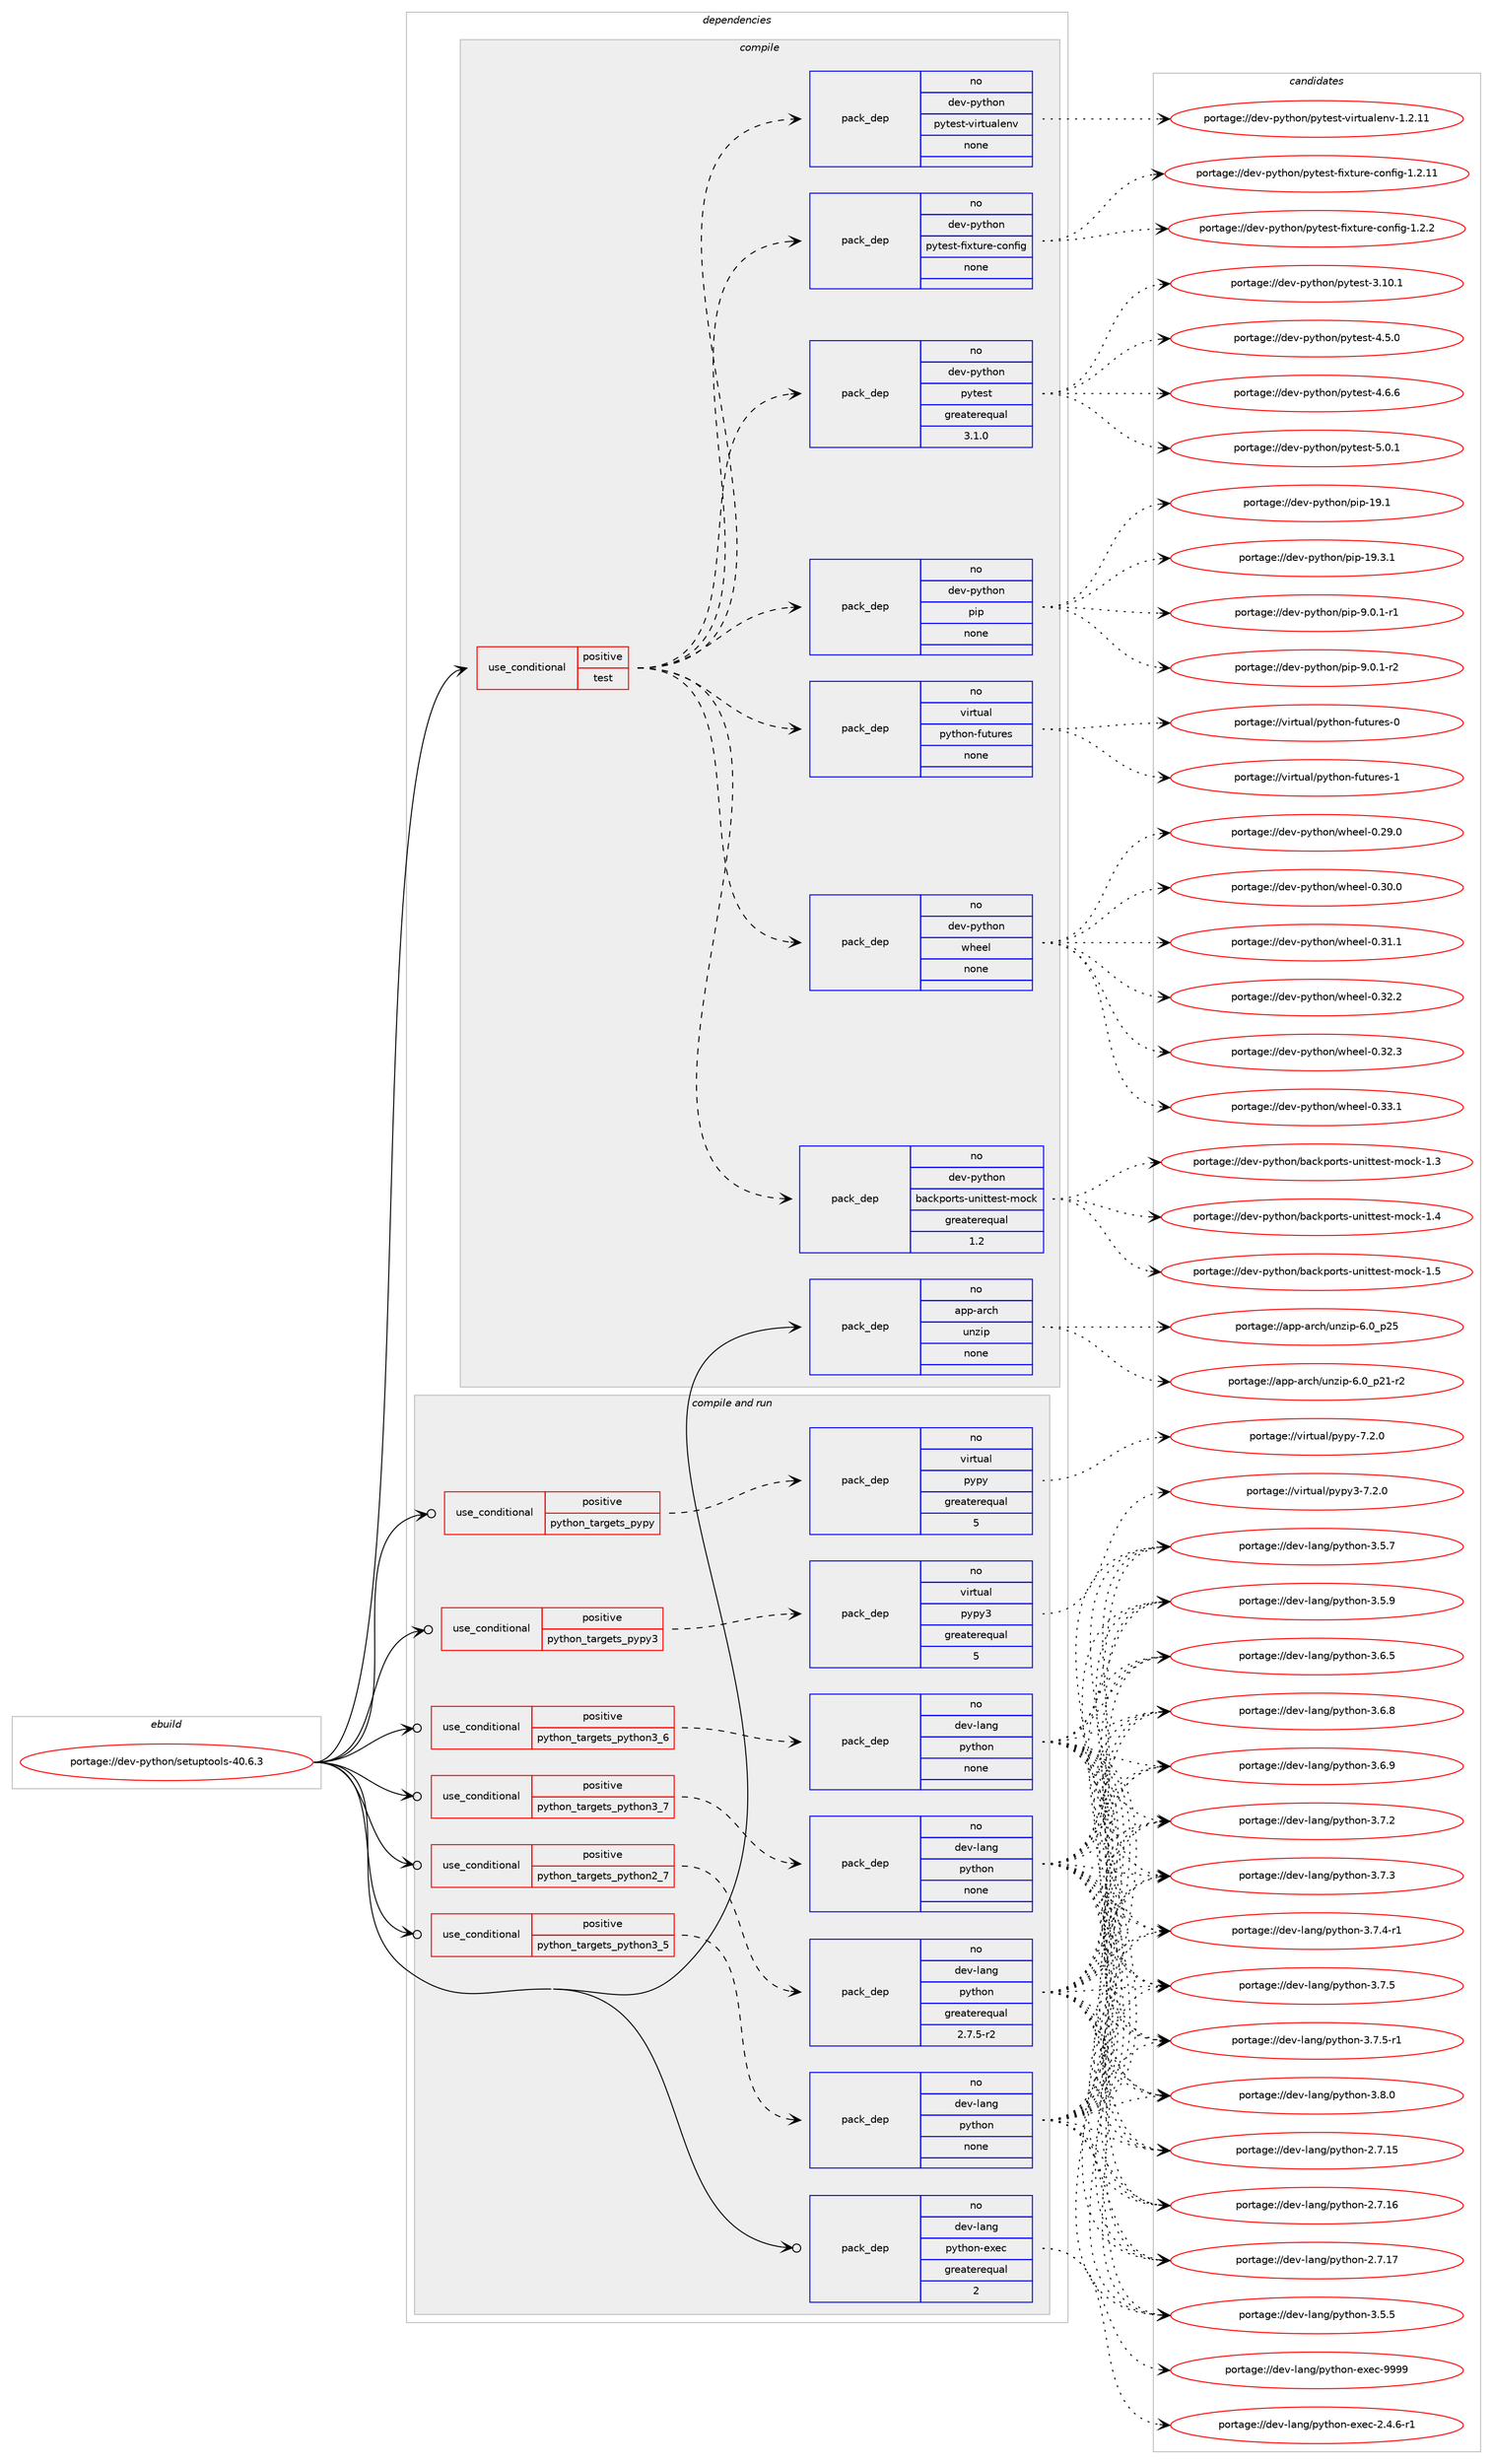 digraph prolog {

# *************
# Graph options
# *************

newrank=true;
concentrate=true;
compound=true;
graph [rankdir=LR,fontname=Helvetica,fontsize=10,ranksep=1.5];#, ranksep=2.5, nodesep=0.2];
edge  [arrowhead=vee];
node  [fontname=Helvetica,fontsize=10];

# **********
# The ebuild
# **********

subgraph cluster_leftcol {
color=gray;
rank=same;
label=<<i>ebuild</i>>;
id [label="portage://dev-python/setuptools-40.6.3", color=red, width=4, href="../dev-python/setuptools-40.6.3.svg"];
}

# ****************
# The dependencies
# ****************

subgraph cluster_midcol {
color=gray;
label=<<i>dependencies</i>>;
subgraph cluster_compile {
fillcolor="#eeeeee";
style=filled;
label=<<i>compile</i>>;
subgraph cond38647 {
dependency172259 [label=<<TABLE BORDER="0" CELLBORDER="1" CELLSPACING="0" CELLPADDING="4"><TR><TD ROWSPAN="3" CELLPADDING="10">use_conditional</TD></TR><TR><TD>positive</TD></TR><TR><TD>test</TD></TR></TABLE>>, shape=none, color=red];
subgraph pack130199 {
dependency172260 [label=<<TABLE BORDER="0" CELLBORDER="1" CELLSPACING="0" CELLPADDING="4" WIDTH="220"><TR><TD ROWSPAN="6" CELLPADDING="30">pack_dep</TD></TR><TR><TD WIDTH="110">no</TD></TR><TR><TD>dev-python</TD></TR><TR><TD>pip</TD></TR><TR><TD>none</TD></TR><TR><TD></TD></TR></TABLE>>, shape=none, color=blue];
}
dependency172259:e -> dependency172260:w [weight=20,style="dashed",arrowhead="vee"];
subgraph pack130200 {
dependency172261 [label=<<TABLE BORDER="0" CELLBORDER="1" CELLSPACING="0" CELLPADDING="4" WIDTH="220"><TR><TD ROWSPAN="6" CELLPADDING="30">pack_dep</TD></TR><TR><TD WIDTH="110">no</TD></TR><TR><TD>dev-python</TD></TR><TR><TD>pytest</TD></TR><TR><TD>greaterequal</TD></TR><TR><TD>3.1.0</TD></TR></TABLE>>, shape=none, color=blue];
}
dependency172259:e -> dependency172261:w [weight=20,style="dashed",arrowhead="vee"];
subgraph pack130201 {
dependency172262 [label=<<TABLE BORDER="0" CELLBORDER="1" CELLSPACING="0" CELLPADDING="4" WIDTH="220"><TR><TD ROWSPAN="6" CELLPADDING="30">pack_dep</TD></TR><TR><TD WIDTH="110">no</TD></TR><TR><TD>dev-python</TD></TR><TR><TD>pytest-fixture-config</TD></TR><TR><TD>none</TD></TR><TR><TD></TD></TR></TABLE>>, shape=none, color=blue];
}
dependency172259:e -> dependency172262:w [weight=20,style="dashed",arrowhead="vee"];
subgraph pack130202 {
dependency172263 [label=<<TABLE BORDER="0" CELLBORDER="1" CELLSPACING="0" CELLPADDING="4" WIDTH="220"><TR><TD ROWSPAN="6" CELLPADDING="30">pack_dep</TD></TR><TR><TD WIDTH="110">no</TD></TR><TR><TD>dev-python</TD></TR><TR><TD>pytest-virtualenv</TD></TR><TR><TD>none</TD></TR><TR><TD></TD></TR></TABLE>>, shape=none, color=blue];
}
dependency172259:e -> dependency172263:w [weight=20,style="dashed",arrowhead="vee"];
subgraph pack130203 {
dependency172264 [label=<<TABLE BORDER="0" CELLBORDER="1" CELLSPACING="0" CELLPADDING="4" WIDTH="220"><TR><TD ROWSPAN="6" CELLPADDING="30">pack_dep</TD></TR><TR><TD WIDTH="110">no</TD></TR><TR><TD>dev-python</TD></TR><TR><TD>backports-unittest-mock</TD></TR><TR><TD>greaterequal</TD></TR><TR><TD>1.2</TD></TR></TABLE>>, shape=none, color=blue];
}
dependency172259:e -> dependency172264:w [weight=20,style="dashed",arrowhead="vee"];
subgraph pack130204 {
dependency172265 [label=<<TABLE BORDER="0" CELLBORDER="1" CELLSPACING="0" CELLPADDING="4" WIDTH="220"><TR><TD ROWSPAN="6" CELLPADDING="30">pack_dep</TD></TR><TR><TD WIDTH="110">no</TD></TR><TR><TD>dev-python</TD></TR><TR><TD>wheel</TD></TR><TR><TD>none</TD></TR><TR><TD></TD></TR></TABLE>>, shape=none, color=blue];
}
dependency172259:e -> dependency172265:w [weight=20,style="dashed",arrowhead="vee"];
subgraph pack130205 {
dependency172266 [label=<<TABLE BORDER="0" CELLBORDER="1" CELLSPACING="0" CELLPADDING="4" WIDTH="220"><TR><TD ROWSPAN="6" CELLPADDING="30">pack_dep</TD></TR><TR><TD WIDTH="110">no</TD></TR><TR><TD>virtual</TD></TR><TR><TD>python-futures</TD></TR><TR><TD>none</TD></TR><TR><TD></TD></TR></TABLE>>, shape=none, color=blue];
}
dependency172259:e -> dependency172266:w [weight=20,style="dashed",arrowhead="vee"];
}
id:e -> dependency172259:w [weight=20,style="solid",arrowhead="vee"];
subgraph pack130206 {
dependency172267 [label=<<TABLE BORDER="0" CELLBORDER="1" CELLSPACING="0" CELLPADDING="4" WIDTH="220"><TR><TD ROWSPAN="6" CELLPADDING="30">pack_dep</TD></TR><TR><TD WIDTH="110">no</TD></TR><TR><TD>app-arch</TD></TR><TR><TD>unzip</TD></TR><TR><TD>none</TD></TR><TR><TD></TD></TR></TABLE>>, shape=none, color=blue];
}
id:e -> dependency172267:w [weight=20,style="solid",arrowhead="vee"];
}
subgraph cluster_compileandrun {
fillcolor="#eeeeee";
style=filled;
label=<<i>compile and run</i>>;
subgraph cond38648 {
dependency172268 [label=<<TABLE BORDER="0" CELLBORDER="1" CELLSPACING="0" CELLPADDING="4"><TR><TD ROWSPAN="3" CELLPADDING="10">use_conditional</TD></TR><TR><TD>positive</TD></TR><TR><TD>python_targets_pypy</TD></TR></TABLE>>, shape=none, color=red];
subgraph pack130207 {
dependency172269 [label=<<TABLE BORDER="0" CELLBORDER="1" CELLSPACING="0" CELLPADDING="4" WIDTH="220"><TR><TD ROWSPAN="6" CELLPADDING="30">pack_dep</TD></TR><TR><TD WIDTH="110">no</TD></TR><TR><TD>virtual</TD></TR><TR><TD>pypy</TD></TR><TR><TD>greaterequal</TD></TR><TR><TD>5</TD></TR></TABLE>>, shape=none, color=blue];
}
dependency172268:e -> dependency172269:w [weight=20,style="dashed",arrowhead="vee"];
}
id:e -> dependency172268:w [weight=20,style="solid",arrowhead="odotvee"];
subgraph cond38649 {
dependency172270 [label=<<TABLE BORDER="0" CELLBORDER="1" CELLSPACING="0" CELLPADDING="4"><TR><TD ROWSPAN="3" CELLPADDING="10">use_conditional</TD></TR><TR><TD>positive</TD></TR><TR><TD>python_targets_pypy3</TD></TR></TABLE>>, shape=none, color=red];
subgraph pack130208 {
dependency172271 [label=<<TABLE BORDER="0" CELLBORDER="1" CELLSPACING="0" CELLPADDING="4" WIDTH="220"><TR><TD ROWSPAN="6" CELLPADDING="30">pack_dep</TD></TR><TR><TD WIDTH="110">no</TD></TR><TR><TD>virtual</TD></TR><TR><TD>pypy3</TD></TR><TR><TD>greaterequal</TD></TR><TR><TD>5</TD></TR></TABLE>>, shape=none, color=blue];
}
dependency172270:e -> dependency172271:w [weight=20,style="dashed",arrowhead="vee"];
}
id:e -> dependency172270:w [weight=20,style="solid",arrowhead="odotvee"];
subgraph cond38650 {
dependency172272 [label=<<TABLE BORDER="0" CELLBORDER="1" CELLSPACING="0" CELLPADDING="4"><TR><TD ROWSPAN="3" CELLPADDING="10">use_conditional</TD></TR><TR><TD>positive</TD></TR><TR><TD>python_targets_python2_7</TD></TR></TABLE>>, shape=none, color=red];
subgraph pack130209 {
dependency172273 [label=<<TABLE BORDER="0" CELLBORDER="1" CELLSPACING="0" CELLPADDING="4" WIDTH="220"><TR><TD ROWSPAN="6" CELLPADDING="30">pack_dep</TD></TR><TR><TD WIDTH="110">no</TD></TR><TR><TD>dev-lang</TD></TR><TR><TD>python</TD></TR><TR><TD>greaterequal</TD></TR><TR><TD>2.7.5-r2</TD></TR></TABLE>>, shape=none, color=blue];
}
dependency172272:e -> dependency172273:w [weight=20,style="dashed",arrowhead="vee"];
}
id:e -> dependency172272:w [weight=20,style="solid",arrowhead="odotvee"];
subgraph cond38651 {
dependency172274 [label=<<TABLE BORDER="0" CELLBORDER="1" CELLSPACING="0" CELLPADDING="4"><TR><TD ROWSPAN="3" CELLPADDING="10">use_conditional</TD></TR><TR><TD>positive</TD></TR><TR><TD>python_targets_python3_5</TD></TR></TABLE>>, shape=none, color=red];
subgraph pack130210 {
dependency172275 [label=<<TABLE BORDER="0" CELLBORDER="1" CELLSPACING="0" CELLPADDING="4" WIDTH="220"><TR><TD ROWSPAN="6" CELLPADDING="30">pack_dep</TD></TR><TR><TD WIDTH="110">no</TD></TR><TR><TD>dev-lang</TD></TR><TR><TD>python</TD></TR><TR><TD>none</TD></TR><TR><TD></TD></TR></TABLE>>, shape=none, color=blue];
}
dependency172274:e -> dependency172275:w [weight=20,style="dashed",arrowhead="vee"];
}
id:e -> dependency172274:w [weight=20,style="solid",arrowhead="odotvee"];
subgraph cond38652 {
dependency172276 [label=<<TABLE BORDER="0" CELLBORDER="1" CELLSPACING="0" CELLPADDING="4"><TR><TD ROWSPAN="3" CELLPADDING="10">use_conditional</TD></TR><TR><TD>positive</TD></TR><TR><TD>python_targets_python3_6</TD></TR></TABLE>>, shape=none, color=red];
subgraph pack130211 {
dependency172277 [label=<<TABLE BORDER="0" CELLBORDER="1" CELLSPACING="0" CELLPADDING="4" WIDTH="220"><TR><TD ROWSPAN="6" CELLPADDING="30">pack_dep</TD></TR><TR><TD WIDTH="110">no</TD></TR><TR><TD>dev-lang</TD></TR><TR><TD>python</TD></TR><TR><TD>none</TD></TR><TR><TD></TD></TR></TABLE>>, shape=none, color=blue];
}
dependency172276:e -> dependency172277:w [weight=20,style="dashed",arrowhead="vee"];
}
id:e -> dependency172276:w [weight=20,style="solid",arrowhead="odotvee"];
subgraph cond38653 {
dependency172278 [label=<<TABLE BORDER="0" CELLBORDER="1" CELLSPACING="0" CELLPADDING="4"><TR><TD ROWSPAN="3" CELLPADDING="10">use_conditional</TD></TR><TR><TD>positive</TD></TR><TR><TD>python_targets_python3_7</TD></TR></TABLE>>, shape=none, color=red];
subgraph pack130212 {
dependency172279 [label=<<TABLE BORDER="0" CELLBORDER="1" CELLSPACING="0" CELLPADDING="4" WIDTH="220"><TR><TD ROWSPAN="6" CELLPADDING="30">pack_dep</TD></TR><TR><TD WIDTH="110">no</TD></TR><TR><TD>dev-lang</TD></TR><TR><TD>python</TD></TR><TR><TD>none</TD></TR><TR><TD></TD></TR></TABLE>>, shape=none, color=blue];
}
dependency172278:e -> dependency172279:w [weight=20,style="dashed",arrowhead="vee"];
}
id:e -> dependency172278:w [weight=20,style="solid",arrowhead="odotvee"];
subgraph pack130213 {
dependency172280 [label=<<TABLE BORDER="0" CELLBORDER="1" CELLSPACING="0" CELLPADDING="4" WIDTH="220"><TR><TD ROWSPAN="6" CELLPADDING="30">pack_dep</TD></TR><TR><TD WIDTH="110">no</TD></TR><TR><TD>dev-lang</TD></TR><TR><TD>python-exec</TD></TR><TR><TD>greaterequal</TD></TR><TR><TD>2</TD></TR></TABLE>>, shape=none, color=blue];
}
id:e -> dependency172280:w [weight=20,style="solid",arrowhead="odotvee"];
}
subgraph cluster_run {
fillcolor="#eeeeee";
style=filled;
label=<<i>run</i>>;
}
}

# **************
# The candidates
# **************

subgraph cluster_choices {
rank=same;
color=gray;
label=<<i>candidates</i>>;

subgraph choice130199 {
color=black;
nodesep=1;
choiceportage10010111845112121116104111110471121051124549574649 [label="portage://dev-python/pip-19.1", color=red, width=4,href="../dev-python/pip-19.1.svg"];
choiceportage100101118451121211161041111104711210511245495746514649 [label="portage://dev-python/pip-19.3.1", color=red, width=4,href="../dev-python/pip-19.3.1.svg"];
choiceportage10010111845112121116104111110471121051124557464846494511449 [label="portage://dev-python/pip-9.0.1-r1", color=red, width=4,href="../dev-python/pip-9.0.1-r1.svg"];
choiceportage10010111845112121116104111110471121051124557464846494511450 [label="portage://dev-python/pip-9.0.1-r2", color=red, width=4,href="../dev-python/pip-9.0.1-r2.svg"];
dependency172260:e -> choiceportage10010111845112121116104111110471121051124549574649:w [style=dotted,weight="100"];
dependency172260:e -> choiceportage100101118451121211161041111104711210511245495746514649:w [style=dotted,weight="100"];
dependency172260:e -> choiceportage10010111845112121116104111110471121051124557464846494511449:w [style=dotted,weight="100"];
dependency172260:e -> choiceportage10010111845112121116104111110471121051124557464846494511450:w [style=dotted,weight="100"];
}
subgraph choice130200 {
color=black;
nodesep=1;
choiceportage100101118451121211161041111104711212111610111511645514649484649 [label="portage://dev-python/pytest-3.10.1", color=red, width=4,href="../dev-python/pytest-3.10.1.svg"];
choiceportage1001011184511212111610411111047112121116101115116455246534648 [label="portage://dev-python/pytest-4.5.0", color=red, width=4,href="../dev-python/pytest-4.5.0.svg"];
choiceportage1001011184511212111610411111047112121116101115116455246544654 [label="portage://dev-python/pytest-4.6.6", color=red, width=4,href="../dev-python/pytest-4.6.6.svg"];
choiceportage1001011184511212111610411111047112121116101115116455346484649 [label="portage://dev-python/pytest-5.0.1", color=red, width=4,href="../dev-python/pytest-5.0.1.svg"];
dependency172261:e -> choiceportage100101118451121211161041111104711212111610111511645514649484649:w [style=dotted,weight="100"];
dependency172261:e -> choiceportage1001011184511212111610411111047112121116101115116455246534648:w [style=dotted,weight="100"];
dependency172261:e -> choiceportage1001011184511212111610411111047112121116101115116455246544654:w [style=dotted,weight="100"];
dependency172261:e -> choiceportage1001011184511212111610411111047112121116101115116455346484649:w [style=dotted,weight="100"];
}
subgraph choice130201 {
color=black;
nodesep=1;
choiceportage100101118451121211161041111104711212111610111511645102105120116117114101459911111010210510345494650464949 [label="portage://dev-python/pytest-fixture-config-1.2.11", color=red, width=4,href="../dev-python/pytest-fixture-config-1.2.11.svg"];
choiceportage1001011184511212111610411111047112121116101115116451021051201161171141014599111110102105103454946504650 [label="portage://dev-python/pytest-fixture-config-1.2.2", color=red, width=4,href="../dev-python/pytest-fixture-config-1.2.2.svg"];
dependency172262:e -> choiceportage100101118451121211161041111104711212111610111511645102105120116117114101459911111010210510345494650464949:w [style=dotted,weight="100"];
dependency172262:e -> choiceportage1001011184511212111610411111047112121116101115116451021051201161171141014599111110102105103454946504650:w [style=dotted,weight="100"];
}
subgraph choice130202 {
color=black;
nodesep=1;
choiceportage1001011184511212111610411111047112121116101115116451181051141161179710810111011845494650464949 [label="portage://dev-python/pytest-virtualenv-1.2.11", color=red, width=4,href="../dev-python/pytest-virtualenv-1.2.11.svg"];
dependency172263:e -> choiceportage1001011184511212111610411111047112121116101115116451181051141161179710810111011845494650464949:w [style=dotted,weight="100"];
}
subgraph choice130203 {
color=black;
nodesep=1;
choiceportage100101118451121211161041111104798979910711211111411611545117110105116116101115116451091119910745494651 [label="portage://dev-python/backports-unittest-mock-1.3", color=red, width=4,href="../dev-python/backports-unittest-mock-1.3.svg"];
choiceportage100101118451121211161041111104798979910711211111411611545117110105116116101115116451091119910745494652 [label="portage://dev-python/backports-unittest-mock-1.4", color=red, width=4,href="../dev-python/backports-unittest-mock-1.4.svg"];
choiceportage100101118451121211161041111104798979910711211111411611545117110105116116101115116451091119910745494653 [label="portage://dev-python/backports-unittest-mock-1.5", color=red, width=4,href="../dev-python/backports-unittest-mock-1.5.svg"];
dependency172264:e -> choiceportage100101118451121211161041111104798979910711211111411611545117110105116116101115116451091119910745494651:w [style=dotted,weight="100"];
dependency172264:e -> choiceportage100101118451121211161041111104798979910711211111411611545117110105116116101115116451091119910745494652:w [style=dotted,weight="100"];
dependency172264:e -> choiceportage100101118451121211161041111104798979910711211111411611545117110105116116101115116451091119910745494653:w [style=dotted,weight="100"];
}
subgraph choice130204 {
color=black;
nodesep=1;
choiceportage100101118451121211161041111104711910410110110845484650574648 [label="portage://dev-python/wheel-0.29.0", color=red, width=4,href="../dev-python/wheel-0.29.0.svg"];
choiceportage100101118451121211161041111104711910410110110845484651484648 [label="portage://dev-python/wheel-0.30.0", color=red, width=4,href="../dev-python/wheel-0.30.0.svg"];
choiceportage100101118451121211161041111104711910410110110845484651494649 [label="portage://dev-python/wheel-0.31.1", color=red, width=4,href="../dev-python/wheel-0.31.1.svg"];
choiceportage100101118451121211161041111104711910410110110845484651504650 [label="portage://dev-python/wheel-0.32.2", color=red, width=4,href="../dev-python/wheel-0.32.2.svg"];
choiceportage100101118451121211161041111104711910410110110845484651504651 [label="portage://dev-python/wheel-0.32.3", color=red, width=4,href="../dev-python/wheel-0.32.3.svg"];
choiceportage100101118451121211161041111104711910410110110845484651514649 [label="portage://dev-python/wheel-0.33.1", color=red, width=4,href="../dev-python/wheel-0.33.1.svg"];
dependency172265:e -> choiceportage100101118451121211161041111104711910410110110845484650574648:w [style=dotted,weight="100"];
dependency172265:e -> choiceportage100101118451121211161041111104711910410110110845484651484648:w [style=dotted,weight="100"];
dependency172265:e -> choiceportage100101118451121211161041111104711910410110110845484651494649:w [style=dotted,weight="100"];
dependency172265:e -> choiceportage100101118451121211161041111104711910410110110845484651504650:w [style=dotted,weight="100"];
dependency172265:e -> choiceportage100101118451121211161041111104711910410110110845484651504651:w [style=dotted,weight="100"];
dependency172265:e -> choiceportage100101118451121211161041111104711910410110110845484651514649:w [style=dotted,weight="100"];
}
subgraph choice130205 {
color=black;
nodesep=1;
choiceportage1181051141161179710847112121116104111110451021171161171141011154548 [label="portage://virtual/python-futures-0", color=red, width=4,href="../virtual/python-futures-0.svg"];
choiceportage1181051141161179710847112121116104111110451021171161171141011154549 [label="portage://virtual/python-futures-1", color=red, width=4,href="../virtual/python-futures-1.svg"];
dependency172266:e -> choiceportage1181051141161179710847112121116104111110451021171161171141011154548:w [style=dotted,weight="100"];
dependency172266:e -> choiceportage1181051141161179710847112121116104111110451021171161171141011154549:w [style=dotted,weight="100"];
}
subgraph choice130206 {
color=black;
nodesep=1;
choiceportage9711211245971149910447117110122105112455446489511250494511450 [label="portage://app-arch/unzip-6.0_p21-r2", color=red, width=4,href="../app-arch/unzip-6.0_p21-r2.svg"];
choiceportage971121124597114991044711711012210511245544648951125053 [label="portage://app-arch/unzip-6.0_p25", color=red, width=4,href="../app-arch/unzip-6.0_p25.svg"];
dependency172267:e -> choiceportage9711211245971149910447117110122105112455446489511250494511450:w [style=dotted,weight="100"];
dependency172267:e -> choiceportage971121124597114991044711711012210511245544648951125053:w [style=dotted,weight="100"];
}
subgraph choice130207 {
color=black;
nodesep=1;
choiceportage1181051141161179710847112121112121455546504648 [label="portage://virtual/pypy-7.2.0", color=red, width=4,href="../virtual/pypy-7.2.0.svg"];
dependency172269:e -> choiceportage1181051141161179710847112121112121455546504648:w [style=dotted,weight="100"];
}
subgraph choice130208 {
color=black;
nodesep=1;
choiceportage118105114116117971084711212111212151455546504648 [label="portage://virtual/pypy3-7.2.0", color=red, width=4,href="../virtual/pypy3-7.2.0.svg"];
dependency172271:e -> choiceportage118105114116117971084711212111212151455546504648:w [style=dotted,weight="100"];
}
subgraph choice130209 {
color=black;
nodesep=1;
choiceportage10010111845108971101034711212111610411111045504655464953 [label="portage://dev-lang/python-2.7.15", color=red, width=4,href="../dev-lang/python-2.7.15.svg"];
choiceportage10010111845108971101034711212111610411111045504655464954 [label="portage://dev-lang/python-2.7.16", color=red, width=4,href="../dev-lang/python-2.7.16.svg"];
choiceportage10010111845108971101034711212111610411111045504655464955 [label="portage://dev-lang/python-2.7.17", color=red, width=4,href="../dev-lang/python-2.7.17.svg"];
choiceportage100101118451089711010347112121116104111110455146534653 [label="portage://dev-lang/python-3.5.5", color=red, width=4,href="../dev-lang/python-3.5.5.svg"];
choiceportage100101118451089711010347112121116104111110455146534655 [label="portage://dev-lang/python-3.5.7", color=red, width=4,href="../dev-lang/python-3.5.7.svg"];
choiceportage100101118451089711010347112121116104111110455146534657 [label="portage://dev-lang/python-3.5.9", color=red, width=4,href="../dev-lang/python-3.5.9.svg"];
choiceportage100101118451089711010347112121116104111110455146544653 [label="portage://dev-lang/python-3.6.5", color=red, width=4,href="../dev-lang/python-3.6.5.svg"];
choiceportage100101118451089711010347112121116104111110455146544656 [label="portage://dev-lang/python-3.6.8", color=red, width=4,href="../dev-lang/python-3.6.8.svg"];
choiceportage100101118451089711010347112121116104111110455146544657 [label="portage://dev-lang/python-3.6.9", color=red, width=4,href="../dev-lang/python-3.6.9.svg"];
choiceportage100101118451089711010347112121116104111110455146554650 [label="portage://dev-lang/python-3.7.2", color=red, width=4,href="../dev-lang/python-3.7.2.svg"];
choiceportage100101118451089711010347112121116104111110455146554651 [label="portage://dev-lang/python-3.7.3", color=red, width=4,href="../dev-lang/python-3.7.3.svg"];
choiceportage1001011184510897110103471121211161041111104551465546524511449 [label="portage://dev-lang/python-3.7.4-r1", color=red, width=4,href="../dev-lang/python-3.7.4-r1.svg"];
choiceportage100101118451089711010347112121116104111110455146554653 [label="portage://dev-lang/python-3.7.5", color=red, width=4,href="../dev-lang/python-3.7.5.svg"];
choiceportage1001011184510897110103471121211161041111104551465546534511449 [label="portage://dev-lang/python-3.7.5-r1", color=red, width=4,href="../dev-lang/python-3.7.5-r1.svg"];
choiceportage100101118451089711010347112121116104111110455146564648 [label="portage://dev-lang/python-3.8.0", color=red, width=4,href="../dev-lang/python-3.8.0.svg"];
dependency172273:e -> choiceportage10010111845108971101034711212111610411111045504655464953:w [style=dotted,weight="100"];
dependency172273:e -> choiceportage10010111845108971101034711212111610411111045504655464954:w [style=dotted,weight="100"];
dependency172273:e -> choiceportage10010111845108971101034711212111610411111045504655464955:w [style=dotted,weight="100"];
dependency172273:e -> choiceportage100101118451089711010347112121116104111110455146534653:w [style=dotted,weight="100"];
dependency172273:e -> choiceportage100101118451089711010347112121116104111110455146534655:w [style=dotted,weight="100"];
dependency172273:e -> choiceportage100101118451089711010347112121116104111110455146534657:w [style=dotted,weight="100"];
dependency172273:e -> choiceportage100101118451089711010347112121116104111110455146544653:w [style=dotted,weight="100"];
dependency172273:e -> choiceportage100101118451089711010347112121116104111110455146544656:w [style=dotted,weight="100"];
dependency172273:e -> choiceportage100101118451089711010347112121116104111110455146544657:w [style=dotted,weight="100"];
dependency172273:e -> choiceportage100101118451089711010347112121116104111110455146554650:w [style=dotted,weight="100"];
dependency172273:e -> choiceportage100101118451089711010347112121116104111110455146554651:w [style=dotted,weight="100"];
dependency172273:e -> choiceportage1001011184510897110103471121211161041111104551465546524511449:w [style=dotted,weight="100"];
dependency172273:e -> choiceportage100101118451089711010347112121116104111110455146554653:w [style=dotted,weight="100"];
dependency172273:e -> choiceportage1001011184510897110103471121211161041111104551465546534511449:w [style=dotted,weight="100"];
dependency172273:e -> choiceportage100101118451089711010347112121116104111110455146564648:w [style=dotted,weight="100"];
}
subgraph choice130210 {
color=black;
nodesep=1;
choiceportage10010111845108971101034711212111610411111045504655464953 [label="portage://dev-lang/python-2.7.15", color=red, width=4,href="../dev-lang/python-2.7.15.svg"];
choiceportage10010111845108971101034711212111610411111045504655464954 [label="portage://dev-lang/python-2.7.16", color=red, width=4,href="../dev-lang/python-2.7.16.svg"];
choiceportage10010111845108971101034711212111610411111045504655464955 [label="portage://dev-lang/python-2.7.17", color=red, width=4,href="../dev-lang/python-2.7.17.svg"];
choiceportage100101118451089711010347112121116104111110455146534653 [label="portage://dev-lang/python-3.5.5", color=red, width=4,href="../dev-lang/python-3.5.5.svg"];
choiceportage100101118451089711010347112121116104111110455146534655 [label="portage://dev-lang/python-3.5.7", color=red, width=4,href="../dev-lang/python-3.5.7.svg"];
choiceportage100101118451089711010347112121116104111110455146534657 [label="portage://dev-lang/python-3.5.9", color=red, width=4,href="../dev-lang/python-3.5.9.svg"];
choiceportage100101118451089711010347112121116104111110455146544653 [label="portage://dev-lang/python-3.6.5", color=red, width=4,href="../dev-lang/python-3.6.5.svg"];
choiceportage100101118451089711010347112121116104111110455146544656 [label="portage://dev-lang/python-3.6.8", color=red, width=4,href="../dev-lang/python-3.6.8.svg"];
choiceportage100101118451089711010347112121116104111110455146544657 [label="portage://dev-lang/python-3.6.9", color=red, width=4,href="../dev-lang/python-3.6.9.svg"];
choiceportage100101118451089711010347112121116104111110455146554650 [label="portage://dev-lang/python-3.7.2", color=red, width=4,href="../dev-lang/python-3.7.2.svg"];
choiceportage100101118451089711010347112121116104111110455146554651 [label="portage://dev-lang/python-3.7.3", color=red, width=4,href="../dev-lang/python-3.7.3.svg"];
choiceportage1001011184510897110103471121211161041111104551465546524511449 [label="portage://dev-lang/python-3.7.4-r1", color=red, width=4,href="../dev-lang/python-3.7.4-r1.svg"];
choiceportage100101118451089711010347112121116104111110455146554653 [label="portage://dev-lang/python-3.7.5", color=red, width=4,href="../dev-lang/python-3.7.5.svg"];
choiceportage1001011184510897110103471121211161041111104551465546534511449 [label="portage://dev-lang/python-3.7.5-r1", color=red, width=4,href="../dev-lang/python-3.7.5-r1.svg"];
choiceportage100101118451089711010347112121116104111110455146564648 [label="portage://dev-lang/python-3.8.0", color=red, width=4,href="../dev-lang/python-3.8.0.svg"];
dependency172275:e -> choiceportage10010111845108971101034711212111610411111045504655464953:w [style=dotted,weight="100"];
dependency172275:e -> choiceportage10010111845108971101034711212111610411111045504655464954:w [style=dotted,weight="100"];
dependency172275:e -> choiceportage10010111845108971101034711212111610411111045504655464955:w [style=dotted,weight="100"];
dependency172275:e -> choiceportage100101118451089711010347112121116104111110455146534653:w [style=dotted,weight="100"];
dependency172275:e -> choiceportage100101118451089711010347112121116104111110455146534655:w [style=dotted,weight="100"];
dependency172275:e -> choiceportage100101118451089711010347112121116104111110455146534657:w [style=dotted,weight="100"];
dependency172275:e -> choiceportage100101118451089711010347112121116104111110455146544653:w [style=dotted,weight="100"];
dependency172275:e -> choiceportage100101118451089711010347112121116104111110455146544656:w [style=dotted,weight="100"];
dependency172275:e -> choiceportage100101118451089711010347112121116104111110455146544657:w [style=dotted,weight="100"];
dependency172275:e -> choiceportage100101118451089711010347112121116104111110455146554650:w [style=dotted,weight="100"];
dependency172275:e -> choiceportage100101118451089711010347112121116104111110455146554651:w [style=dotted,weight="100"];
dependency172275:e -> choiceportage1001011184510897110103471121211161041111104551465546524511449:w [style=dotted,weight="100"];
dependency172275:e -> choiceportage100101118451089711010347112121116104111110455146554653:w [style=dotted,weight="100"];
dependency172275:e -> choiceportage1001011184510897110103471121211161041111104551465546534511449:w [style=dotted,weight="100"];
dependency172275:e -> choiceportage100101118451089711010347112121116104111110455146564648:w [style=dotted,weight="100"];
}
subgraph choice130211 {
color=black;
nodesep=1;
choiceportage10010111845108971101034711212111610411111045504655464953 [label="portage://dev-lang/python-2.7.15", color=red, width=4,href="../dev-lang/python-2.7.15.svg"];
choiceportage10010111845108971101034711212111610411111045504655464954 [label="portage://dev-lang/python-2.7.16", color=red, width=4,href="../dev-lang/python-2.7.16.svg"];
choiceportage10010111845108971101034711212111610411111045504655464955 [label="portage://dev-lang/python-2.7.17", color=red, width=4,href="../dev-lang/python-2.7.17.svg"];
choiceportage100101118451089711010347112121116104111110455146534653 [label="portage://dev-lang/python-3.5.5", color=red, width=4,href="../dev-lang/python-3.5.5.svg"];
choiceportage100101118451089711010347112121116104111110455146534655 [label="portage://dev-lang/python-3.5.7", color=red, width=4,href="../dev-lang/python-3.5.7.svg"];
choiceportage100101118451089711010347112121116104111110455146534657 [label="portage://dev-lang/python-3.5.9", color=red, width=4,href="../dev-lang/python-3.5.9.svg"];
choiceportage100101118451089711010347112121116104111110455146544653 [label="portage://dev-lang/python-3.6.5", color=red, width=4,href="../dev-lang/python-3.6.5.svg"];
choiceportage100101118451089711010347112121116104111110455146544656 [label="portage://dev-lang/python-3.6.8", color=red, width=4,href="../dev-lang/python-3.6.8.svg"];
choiceportage100101118451089711010347112121116104111110455146544657 [label="portage://dev-lang/python-3.6.9", color=red, width=4,href="../dev-lang/python-3.6.9.svg"];
choiceportage100101118451089711010347112121116104111110455146554650 [label="portage://dev-lang/python-3.7.2", color=red, width=4,href="../dev-lang/python-3.7.2.svg"];
choiceportage100101118451089711010347112121116104111110455146554651 [label="portage://dev-lang/python-3.7.3", color=red, width=4,href="../dev-lang/python-3.7.3.svg"];
choiceportage1001011184510897110103471121211161041111104551465546524511449 [label="portage://dev-lang/python-3.7.4-r1", color=red, width=4,href="../dev-lang/python-3.7.4-r1.svg"];
choiceportage100101118451089711010347112121116104111110455146554653 [label="portage://dev-lang/python-3.7.5", color=red, width=4,href="../dev-lang/python-3.7.5.svg"];
choiceportage1001011184510897110103471121211161041111104551465546534511449 [label="portage://dev-lang/python-3.7.5-r1", color=red, width=4,href="../dev-lang/python-3.7.5-r1.svg"];
choiceportage100101118451089711010347112121116104111110455146564648 [label="portage://dev-lang/python-3.8.0", color=red, width=4,href="../dev-lang/python-3.8.0.svg"];
dependency172277:e -> choiceportage10010111845108971101034711212111610411111045504655464953:w [style=dotted,weight="100"];
dependency172277:e -> choiceportage10010111845108971101034711212111610411111045504655464954:w [style=dotted,weight="100"];
dependency172277:e -> choiceportage10010111845108971101034711212111610411111045504655464955:w [style=dotted,weight="100"];
dependency172277:e -> choiceportage100101118451089711010347112121116104111110455146534653:w [style=dotted,weight="100"];
dependency172277:e -> choiceportage100101118451089711010347112121116104111110455146534655:w [style=dotted,weight="100"];
dependency172277:e -> choiceportage100101118451089711010347112121116104111110455146534657:w [style=dotted,weight="100"];
dependency172277:e -> choiceportage100101118451089711010347112121116104111110455146544653:w [style=dotted,weight="100"];
dependency172277:e -> choiceportage100101118451089711010347112121116104111110455146544656:w [style=dotted,weight="100"];
dependency172277:e -> choiceportage100101118451089711010347112121116104111110455146544657:w [style=dotted,weight="100"];
dependency172277:e -> choiceportage100101118451089711010347112121116104111110455146554650:w [style=dotted,weight="100"];
dependency172277:e -> choiceportage100101118451089711010347112121116104111110455146554651:w [style=dotted,weight="100"];
dependency172277:e -> choiceportage1001011184510897110103471121211161041111104551465546524511449:w [style=dotted,weight="100"];
dependency172277:e -> choiceportage100101118451089711010347112121116104111110455146554653:w [style=dotted,weight="100"];
dependency172277:e -> choiceportage1001011184510897110103471121211161041111104551465546534511449:w [style=dotted,weight="100"];
dependency172277:e -> choiceportage100101118451089711010347112121116104111110455146564648:w [style=dotted,weight="100"];
}
subgraph choice130212 {
color=black;
nodesep=1;
choiceportage10010111845108971101034711212111610411111045504655464953 [label="portage://dev-lang/python-2.7.15", color=red, width=4,href="../dev-lang/python-2.7.15.svg"];
choiceportage10010111845108971101034711212111610411111045504655464954 [label="portage://dev-lang/python-2.7.16", color=red, width=4,href="../dev-lang/python-2.7.16.svg"];
choiceportage10010111845108971101034711212111610411111045504655464955 [label="portage://dev-lang/python-2.7.17", color=red, width=4,href="../dev-lang/python-2.7.17.svg"];
choiceportage100101118451089711010347112121116104111110455146534653 [label="portage://dev-lang/python-3.5.5", color=red, width=4,href="../dev-lang/python-3.5.5.svg"];
choiceportage100101118451089711010347112121116104111110455146534655 [label="portage://dev-lang/python-3.5.7", color=red, width=4,href="../dev-lang/python-3.5.7.svg"];
choiceportage100101118451089711010347112121116104111110455146534657 [label="portage://dev-lang/python-3.5.9", color=red, width=4,href="../dev-lang/python-3.5.9.svg"];
choiceportage100101118451089711010347112121116104111110455146544653 [label="portage://dev-lang/python-3.6.5", color=red, width=4,href="../dev-lang/python-3.6.5.svg"];
choiceportage100101118451089711010347112121116104111110455146544656 [label="portage://dev-lang/python-3.6.8", color=red, width=4,href="../dev-lang/python-3.6.8.svg"];
choiceportage100101118451089711010347112121116104111110455146544657 [label="portage://dev-lang/python-3.6.9", color=red, width=4,href="../dev-lang/python-3.6.9.svg"];
choiceportage100101118451089711010347112121116104111110455146554650 [label="portage://dev-lang/python-3.7.2", color=red, width=4,href="../dev-lang/python-3.7.2.svg"];
choiceportage100101118451089711010347112121116104111110455146554651 [label="portage://dev-lang/python-3.7.3", color=red, width=4,href="../dev-lang/python-3.7.3.svg"];
choiceportage1001011184510897110103471121211161041111104551465546524511449 [label="portage://dev-lang/python-3.7.4-r1", color=red, width=4,href="../dev-lang/python-3.7.4-r1.svg"];
choiceportage100101118451089711010347112121116104111110455146554653 [label="portage://dev-lang/python-3.7.5", color=red, width=4,href="../dev-lang/python-3.7.5.svg"];
choiceportage1001011184510897110103471121211161041111104551465546534511449 [label="portage://dev-lang/python-3.7.5-r1", color=red, width=4,href="../dev-lang/python-3.7.5-r1.svg"];
choiceportage100101118451089711010347112121116104111110455146564648 [label="portage://dev-lang/python-3.8.0", color=red, width=4,href="../dev-lang/python-3.8.0.svg"];
dependency172279:e -> choiceportage10010111845108971101034711212111610411111045504655464953:w [style=dotted,weight="100"];
dependency172279:e -> choiceportage10010111845108971101034711212111610411111045504655464954:w [style=dotted,weight="100"];
dependency172279:e -> choiceportage10010111845108971101034711212111610411111045504655464955:w [style=dotted,weight="100"];
dependency172279:e -> choiceportage100101118451089711010347112121116104111110455146534653:w [style=dotted,weight="100"];
dependency172279:e -> choiceportage100101118451089711010347112121116104111110455146534655:w [style=dotted,weight="100"];
dependency172279:e -> choiceportage100101118451089711010347112121116104111110455146534657:w [style=dotted,weight="100"];
dependency172279:e -> choiceportage100101118451089711010347112121116104111110455146544653:w [style=dotted,weight="100"];
dependency172279:e -> choiceportage100101118451089711010347112121116104111110455146544656:w [style=dotted,weight="100"];
dependency172279:e -> choiceportage100101118451089711010347112121116104111110455146544657:w [style=dotted,weight="100"];
dependency172279:e -> choiceportage100101118451089711010347112121116104111110455146554650:w [style=dotted,weight="100"];
dependency172279:e -> choiceportage100101118451089711010347112121116104111110455146554651:w [style=dotted,weight="100"];
dependency172279:e -> choiceportage1001011184510897110103471121211161041111104551465546524511449:w [style=dotted,weight="100"];
dependency172279:e -> choiceportage100101118451089711010347112121116104111110455146554653:w [style=dotted,weight="100"];
dependency172279:e -> choiceportage1001011184510897110103471121211161041111104551465546534511449:w [style=dotted,weight="100"];
dependency172279:e -> choiceportage100101118451089711010347112121116104111110455146564648:w [style=dotted,weight="100"];
}
subgraph choice130213 {
color=black;
nodesep=1;
choiceportage10010111845108971101034711212111610411111045101120101994550465246544511449 [label="portage://dev-lang/python-exec-2.4.6-r1", color=red, width=4,href="../dev-lang/python-exec-2.4.6-r1.svg"];
choiceportage10010111845108971101034711212111610411111045101120101994557575757 [label="portage://dev-lang/python-exec-9999", color=red, width=4,href="../dev-lang/python-exec-9999.svg"];
dependency172280:e -> choiceportage10010111845108971101034711212111610411111045101120101994550465246544511449:w [style=dotted,weight="100"];
dependency172280:e -> choiceportage10010111845108971101034711212111610411111045101120101994557575757:w [style=dotted,weight="100"];
}
}

}
